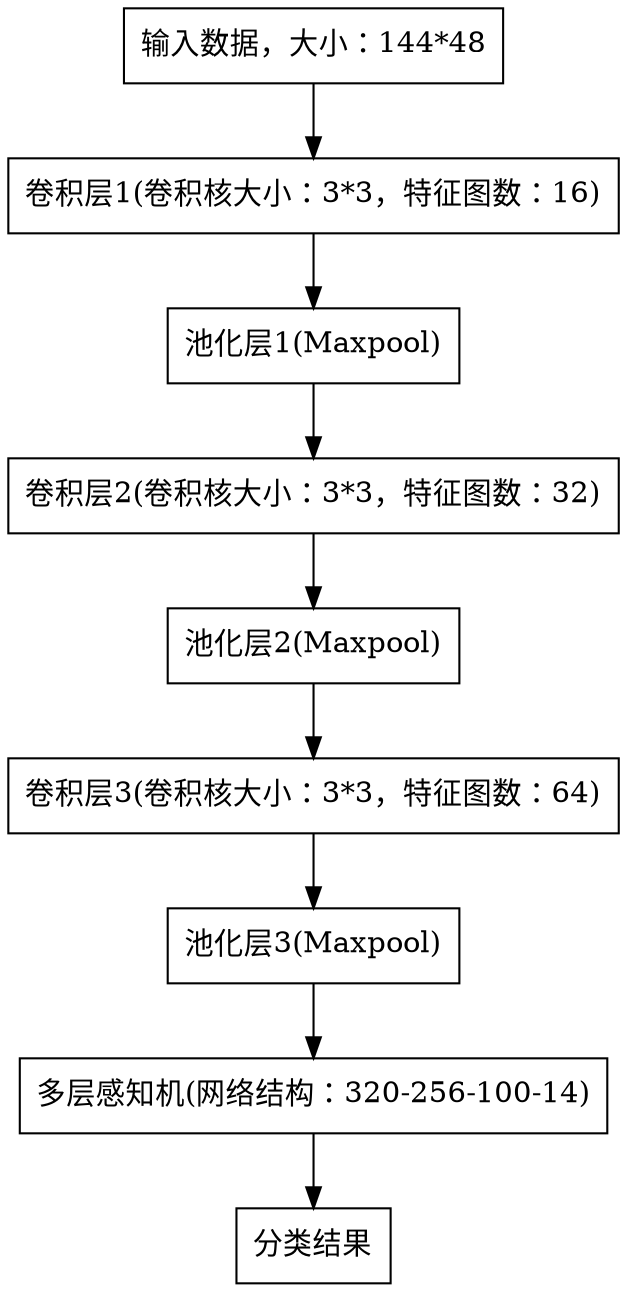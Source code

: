digraph G {
	compound = true;
    rankdir=TB;
    splines=line;
    nodesep=.05;
 
	node[style=solid, shape=box];
	input->c1->s1->c2->s2->c3->s3->mlp->result;
	input[label="输入数据，大小：144*48"];
	c1[label="卷积层1(卷积核大小：3*3，特征图数：16)"];
	s1[label="池化层1(Maxpool)"];
	c2[label="卷积层2(卷积核大小：3*3，特征图数：32)"];
	s2[label="池化层2(Maxpool)"];
	c3[label="卷积层3(卷积核大小：3*3，特征图数：64)"];
	s3[label="池化层3(Maxpool)"];
	mlp[label="多层感知机(网络结构：320-256-100-14)"];
	result[label="分类结果"];

}